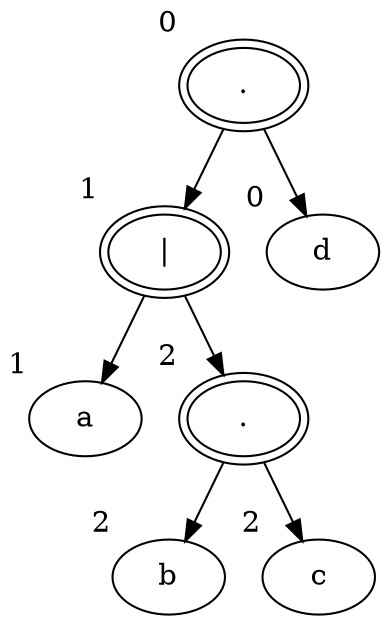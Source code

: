 digraph {
  94075221660608[label="." xlabel="0" peripheries="2"]
  94075221660160[label="|" xlabel="1" peripheries="2"]
  94075221660608  ->  94075221660160
  94075221660688[label="d" xlabel="0" peripheries="1"]
  94075221660608  ->  94075221660688
  94075221660112[label="a" xlabel="1" peripheries="1"]
  94075221660160  ->  94075221660112
  94075221660064[label="." xlabel="2" peripheries="2"]
  94075221660160  ->  94075221660064
  94075221660240[label="b" xlabel="2" peripheries="1"]
  94075221660064  ->  94075221660240
  94075221660528[label="c" xlabel="2" peripheries="1"]
  94075221660064  ->  94075221660528
}
